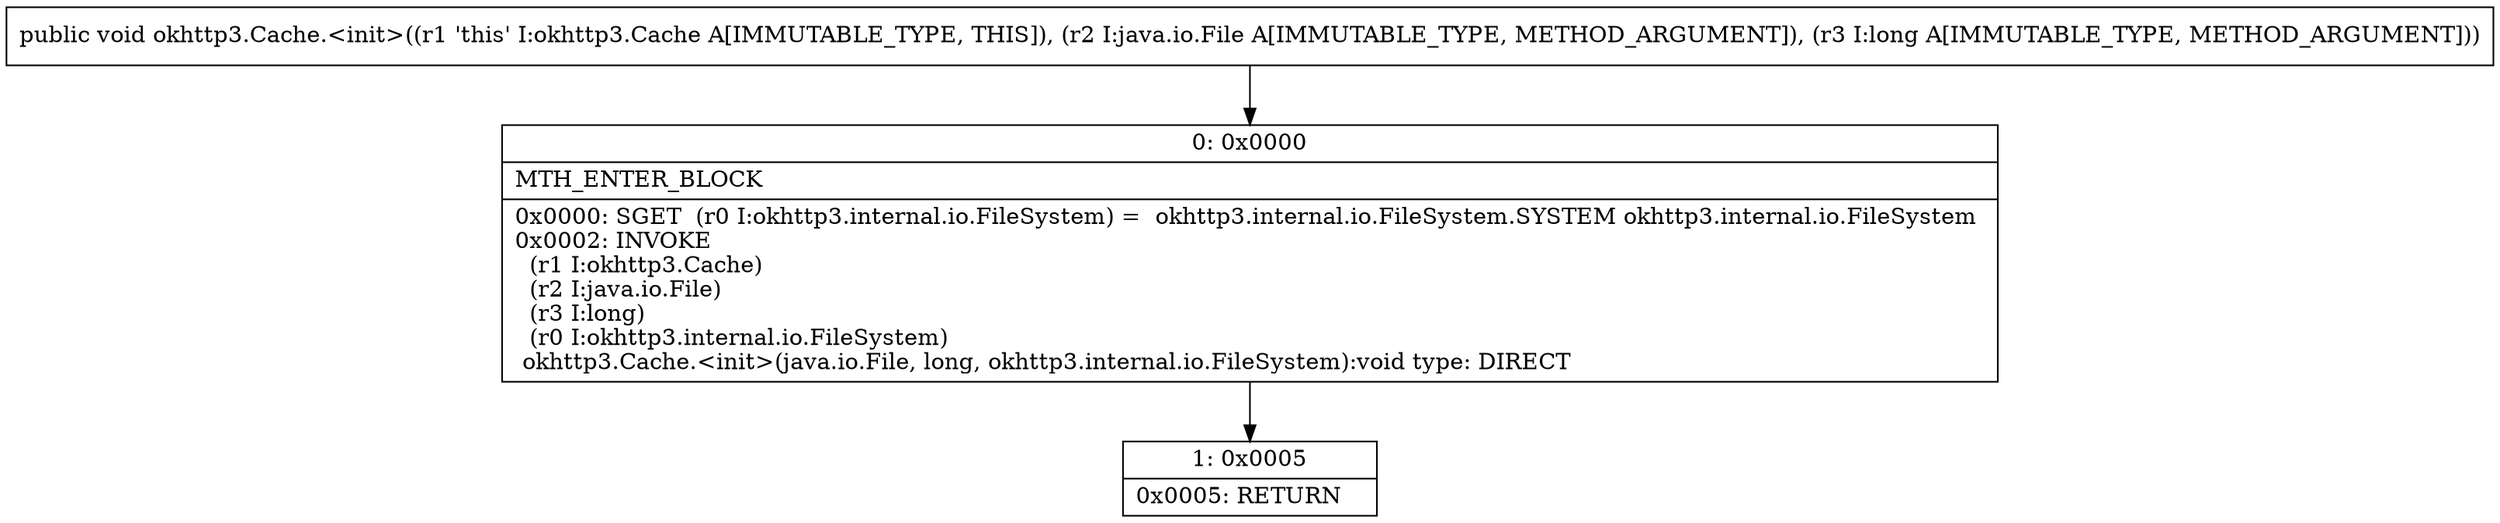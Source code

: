 digraph "CFG forokhttp3.Cache.\<init\>(Ljava\/io\/File;J)V" {
Node_0 [shape=record,label="{0\:\ 0x0000|MTH_ENTER_BLOCK\l|0x0000: SGET  (r0 I:okhttp3.internal.io.FileSystem) =  okhttp3.internal.io.FileSystem.SYSTEM okhttp3.internal.io.FileSystem \l0x0002: INVOKE  \l  (r1 I:okhttp3.Cache)\l  (r2 I:java.io.File)\l  (r3 I:long)\l  (r0 I:okhttp3.internal.io.FileSystem)\l okhttp3.Cache.\<init\>(java.io.File, long, okhttp3.internal.io.FileSystem):void type: DIRECT \l}"];
Node_1 [shape=record,label="{1\:\ 0x0005|0x0005: RETURN   \l}"];
MethodNode[shape=record,label="{public void okhttp3.Cache.\<init\>((r1 'this' I:okhttp3.Cache A[IMMUTABLE_TYPE, THIS]), (r2 I:java.io.File A[IMMUTABLE_TYPE, METHOD_ARGUMENT]), (r3 I:long A[IMMUTABLE_TYPE, METHOD_ARGUMENT])) }"];
MethodNode -> Node_0;
Node_0 -> Node_1;
}

